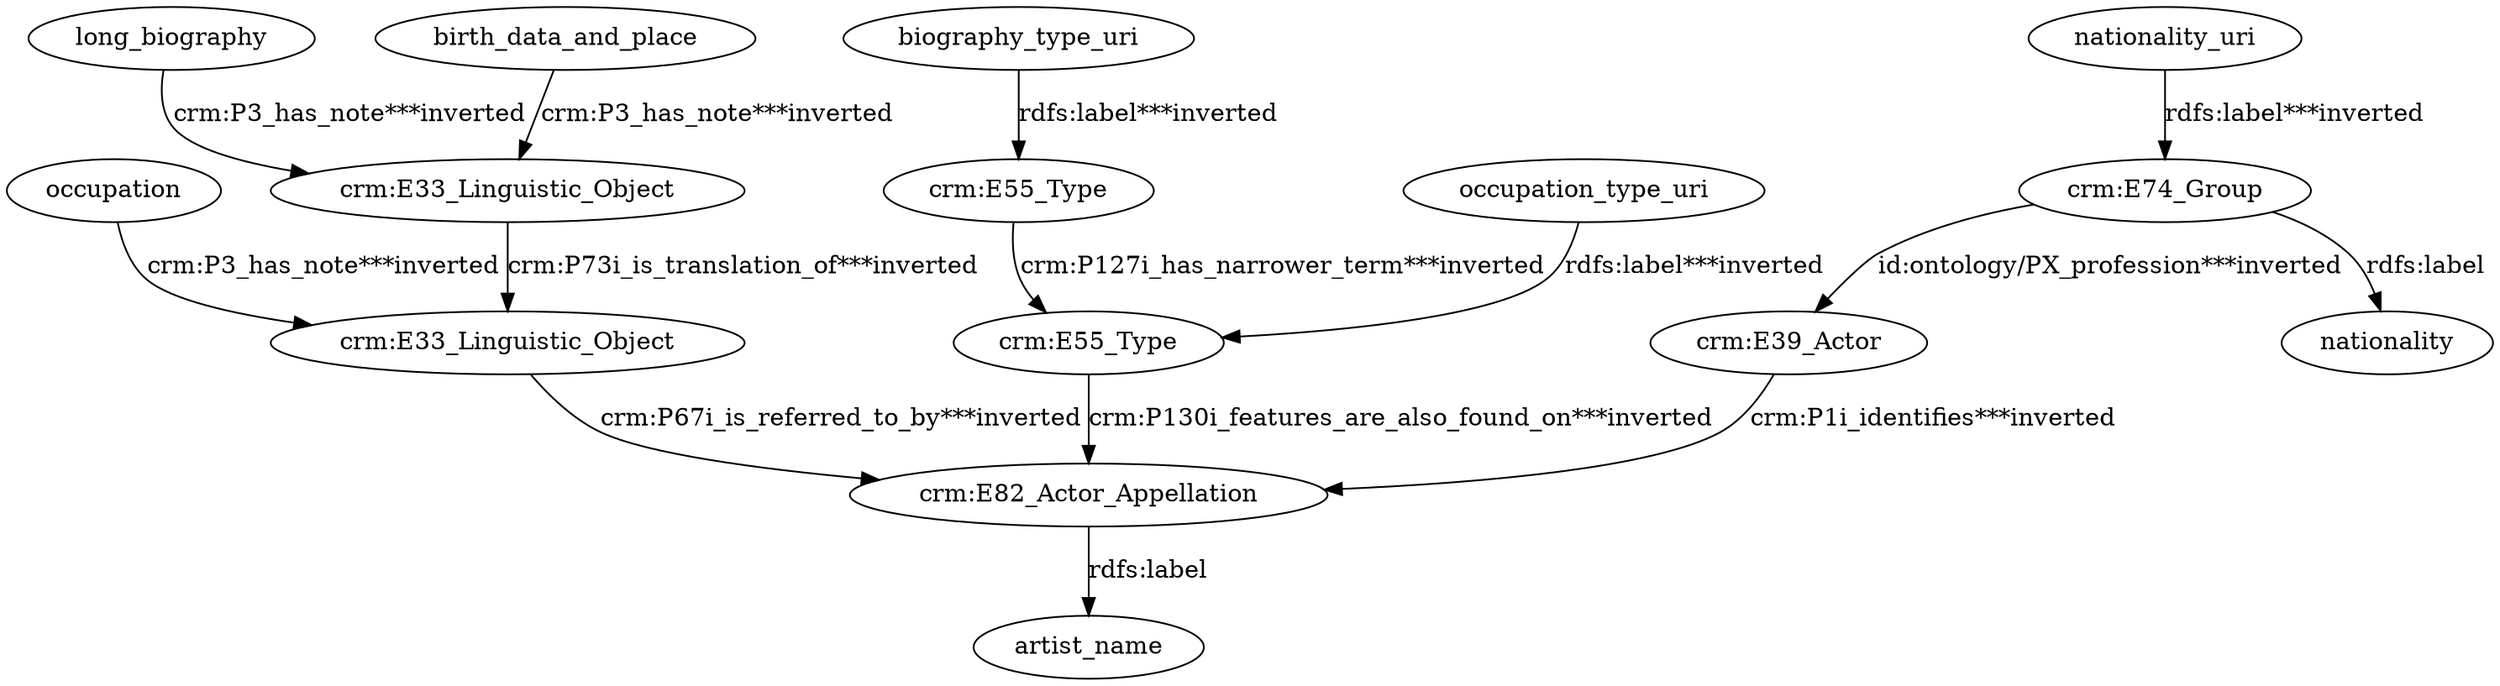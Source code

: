 digraph {
  biography_type_uri [type=attribute_name,label=biography_type_uri]
  "crm:E55_Type1" [type=class_uri,label="crm:E55_Type"]
  birth_data_and_place [type=attribute_name,label=birth_data_and_place]
  "crm:E33_Linguistic_Object1" [type=class_uri,label="crm:E33_Linguistic_Object"]
  "crm:E33_Linguistic_Object2" [type=class_uri,label="crm:E33_Linguistic_Object"]
  "crm:E82_Actor_Appellation1" [type=class_uri,label="crm:E82_Actor_Appellation"]
  "crm:E39_Actor" [type=class_uri,label="crm:E39_Actor"]
  "crm:E55_Type2" [type=class_uri,label="crm:E55_Type"]
  "crm:E74_Group1" [type=class_uri,label="crm:E74_Group"]
  nationality [type=attribute_name,label=nationality]
  artist_name [type=attribute_name,label=artist_name]
  long_biography [type=attribute_name,label=long_biography]
  nationality_uri [type=attribute_name,label=nationality_uri]
  occupation [type=attribute_name,label=occupation]
  occupation_type_uri [type=attribute_name,label=occupation_type_uri]
  biography_type_uri -> "crm:E55_Type1" [type=st_property_uri,label="rdfs:label***inverted"]
  birth_data_and_place -> "crm:E33_Linguistic_Object1" [type=st_property_uri,label="crm:P3_has_note***inverted"]
  "crm:E33_Linguistic_Object1" -> "crm:E33_Linguistic_Object2" [type=direct_property_uri,label="crm:P73i_is_translation_of***inverted"]
  "crm:E33_Linguistic_Object2" -> "crm:E82_Actor_Appellation1" [type=inherited,label="crm:P67i_is_referred_to_by***inverted"]
  "crm:E39_Actor" -> "crm:E82_Actor_Appellation1" [type=inherited,label="crm:P1i_identifies***inverted"]
  "crm:E55_Type1" -> "crm:E55_Type2" [type=direct_property_uri,label="crm:P127i_has_narrower_term***inverted"]
  "crm:E55_Type2" -> "crm:E82_Actor_Appellation1" [type=inherited,label="crm:P130i_features_are_also_found_on***inverted"]
  "crm:E74_Group1" -> "crm:E39_Actor" [type=direct_property_uri,label="id:ontology/PX_profession***inverted"]
  "crm:E74_Group1" -> nationality [label="rdfs:label",type=st_property_uri]
  "crm:E82_Actor_Appellation1" -> artist_name [label="rdfs:label",type=st_property_uri]
  long_biography -> "crm:E33_Linguistic_Object1" [type=st_property_uri,label="crm:P3_has_note***inverted"]
  nationality_uri -> "crm:E74_Group1" [type=st_property_uri,label="rdfs:label***inverted"]
  occupation -> "crm:E33_Linguistic_Object2" [type=st_property_uri,label="crm:P3_has_note***inverted"]
  occupation_type_uri -> "crm:E55_Type2" [type=st_property_uri,label="rdfs:label***inverted"]
}

